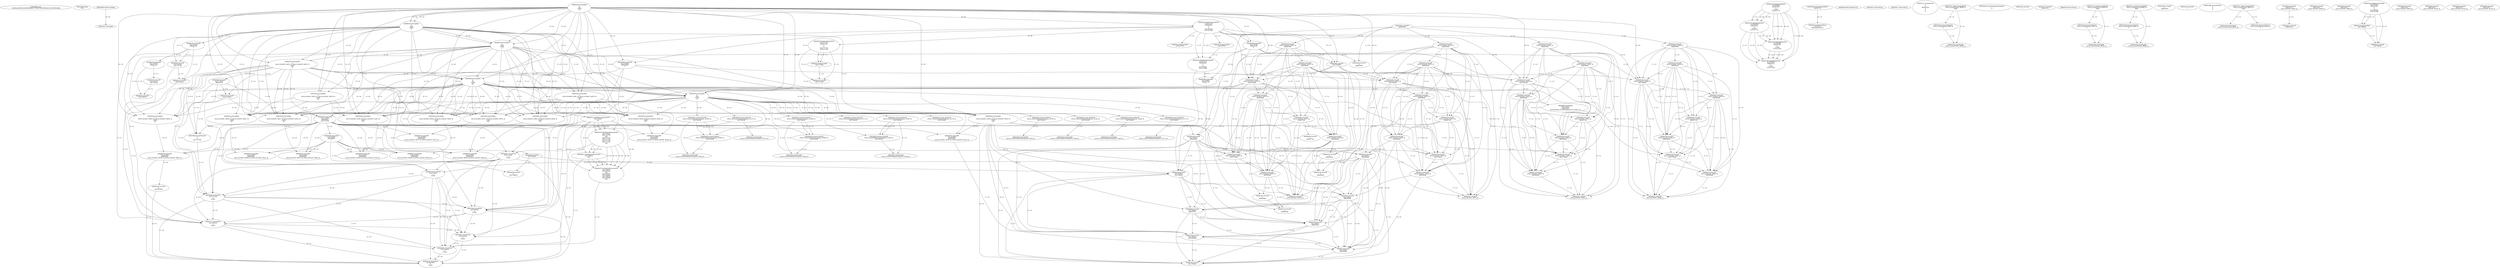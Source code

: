 // Global SCDG with merge call
digraph {
	0 [label="268454688.main
e7b605aaf4556e3626fd05dffabbf773788075d1feb80548c291d3555fe3dd06"]
	1 [label="268454699.Sleep
1000"]
	2 [label="268450908.GetProcessHeap
"]
	3 [label="268465424.VirtualAlloc
0
128
12288
4"]
	4 [label="268465190.RegOpenKeyExW
2147483650
268501000
0
131097
2147417172"]
	5 [label="268465223.RegQueryValueExW
2147417376
268500984
0
0
3221762048
2147417188"]
	3 -> 5 [label="(0-->5)"]
	6 [label="268465239.RegCloseKey
2147417376"]
	5 -> 6 [label="(1-->1)"]
	7 [label="268465489.wsprintfW
3221762048
268501104
0"]
	3 -> 7 [label="(0-->1)"]
	5 -> 7 [label="(5-->1)"]
	8 [label="268466183.VirtualAlloc
0
1024
12288
4"]
	3 -> 8 [label="(3-->3)"]
	3 -> 8 [label="(4-->4)"]
	9 [label="268466202.VirtualAlloc
0
3596
12288
4"]
	3 -> 9 [label="(3-->3)"]
	8 -> 9 [label="(3-->3)"]
	3 -> 9 [label="(4-->4)"]
	8 -> 9 [label="(4-->4)"]
	10 [label="268466212.GetWindowsDirectoryW
3221770240
256"]
	9 -> 10 [label="(0-->1)"]
	11 [label="268466270.GetVolumeInformationW
3221770240
3221770752
256
3221771776
3221771784
3221771780
3221771264
256"]
	9 -> 11 [label="(0-->1)"]
	10 -> 11 [label="(1-->1)"]
	10 -> 11 [label="(2-->3)"]
	10 -> 11 [label="(2-->8)"]
	12 [label="268465190.RegOpenKeyExW
2147483650
268501632
0
131097
2147417172"]
	4 -> 12 [label="(1-->1)"]
	4 -> 12 [label="(4-->4)"]
	4 -> 12 [label="(5-->5)"]
	13 [label="268466376.wsprintfW
3221766144
268501204
0"]
	8 -> 13 [label="(0-->1)"]
	14 [label="268466397.lstrcatW
3221766144
3221771788"]
	8 -> 14 [label="(0-->1)"]
	13 -> 14 [label="(1-->1)"]
	15 [label="268466409.GetModuleHandleW
268501752"]
	16 [label="268466416.GetProcAddress
270536744
RtlComputeCrc32"]
	15 -> 16 [label="(0-->1)"]
	17 [label="268466432.lstrlenW
3221766144"]
	8 -> 17 [label="(0-->1)"]
	13 -> 17 [label="(1-->1)"]
	14 -> 17 [label="(1-->1)"]
	18 [label="268466449.RtlComputeCrc32
"]
	19 [label="268466481.VirtualFree
3221770240
0
32768"]
	9 -> 19 [label="(0-->1)"]
	10 -> 19 [label="(1-->1)"]
	11 -> 19 [label="(1-->1)"]
	20 [label="268464882.lstrlenW
3221762048"]
	3 -> 20 [label="(0-->1)"]
	5 -> 20 [label="(5-->1)"]
	7 -> 20 [label="(1-->1)"]
	21 [label="268464893.lstrlenW
268497860"]
	22 [label="268453932.VirtualAlloc
0
retval_lstrlenW_32853_32_retval_lstrlenW_32850_32
12288
64"]
	3 -> 22 [label="(3-->3)"]
	8 -> 22 [label="(3-->3)"]
	9 -> 22 [label="(3-->3)"]
	23 [label="268453967.lstrcpyW
3221774336
268497976"]
	22 -> 23 [label="(0-->1)"]
	24 [label="268453974.lstrlenW
3221774336"]
	22 -> 24 [label="(0-->1)"]
	23 -> 24 [label="(1-->1)"]
	25 [label="268464425.lstrcatW
retval_lstrlenW_32878_32
268497860"]
	21 -> 25 [label="(1-->2)"]
	26 [label="268464433.lstrcatW
retval_lstrlenW_32878_32
268500944"]
	25 -> 26 [label="(1-->1)"]
	27 [label="268464439.lstrcatW
retval_lstrlenW_32878_32
3221762048"]
	25 -> 27 [label="(1-->1)"]
	26 -> 27 [label="(1-->1)"]
	3 -> 27 [label="(0-->2)"]
	5 -> 27 [label="(5-->2)"]
	7 -> 27 [label="(1-->2)"]
	20 -> 27 [label="(1-->2)"]
	28 [label="268464447.lstrcatW
retval_lstrlenW_32878_32
268500948"]
	25 -> 28 [label="(1-->1)"]
	26 -> 28 [label="(1-->1)"]
	27 -> 28 [label="(1-->1)"]
	29 [label="268464636.VirtualAlloc
0
66
12288
64"]
	3 -> 29 [label="(3-->3)"]
	8 -> 29 [label="(3-->3)"]
	9 -> 29 [label="(3-->3)"]
	22 -> 29 [label="(3-->3)"]
	22 -> 29 [label="(4-->4)"]
	30 [label="268464679.wsprintfW
3221778432
268500964
3221774336"]
	29 -> 30 [label="(0-->1)"]
	22 -> 30 [label="(0-->3)"]
	23 -> 30 [label="(1-->3)"]
	24 -> 30 [label="(1-->3)"]
	31 [label="268464692.lstrcatW
retval_lstrlenW_32878_32
268497764"]
	25 -> 31 [label="(1-->1)"]
	26 -> 31 [label="(1-->1)"]
	27 -> 31 [label="(1-->1)"]
	28 -> 31 [label="(1-->1)"]
	32 [label="268464700.lstrcatW
retval_lstrlenW_32878_32
268500944"]
	25 -> 32 [label="(1-->1)"]
	26 -> 32 [label="(1-->1)"]
	27 -> 32 [label="(1-->1)"]
	28 -> 32 [label="(1-->1)"]
	31 -> 32 [label="(1-->1)"]
	26 -> 32 [label="(2-->2)"]
	33 [label="268464706.lstrcatW
retval_lstrlenW_32878_32
3221778432"]
	25 -> 33 [label="(1-->1)"]
	26 -> 33 [label="(1-->1)"]
	27 -> 33 [label="(1-->1)"]
	28 -> 33 [label="(1-->1)"]
	31 -> 33 [label="(1-->1)"]
	32 -> 33 [label="(1-->1)"]
	29 -> 33 [label="(0-->2)"]
	30 -> 33 [label="(1-->2)"]
	34 [label="268464714.lstrcatW
retval_lstrlenW_32878_32
268500948"]
	25 -> 34 [label="(1-->1)"]
	26 -> 34 [label="(1-->1)"]
	27 -> 34 [label="(1-->1)"]
	28 -> 34 [label="(1-->1)"]
	31 -> 34 [label="(1-->1)"]
	32 -> 34 [label="(1-->1)"]
	33 -> 34 [label="(1-->1)"]
	28 -> 34 [label="(2-->2)"]
	35 [label="268464726.VirtualFree
3221778432
0
32768"]
	29 -> 35 [label="(0-->1)"]
	30 -> 35 [label="(1-->1)"]
	33 -> 35 [label="(2-->1)"]
	19 -> 35 [label="(3-->3)"]
	36 [label="268464767.lstrlenW
retval_lstrlenW_32878_32"]
	25 -> 36 [label="(1-->1)"]
	26 -> 36 [label="(1-->1)"]
	27 -> 36 [label="(1-->1)"]
	28 -> 36 [label="(1-->1)"]
	31 -> 36 [label="(1-->1)"]
	32 -> 36 [label="(1-->1)"]
	33 -> 36 [label="(1-->1)"]
	34 -> 36 [label="(1-->1)"]
	37 [label="268453998.CreateMutexW
0
0
3221774336"]
	22 -> 37 [label="(0-->3)"]
	23 -> 37 [label="(1-->3)"]
	24 -> 37 [label="(1-->3)"]
	30 -> 37 [label="(3-->3)"]
	38 [label="268454010.GetLastError
"]
	39 [label="268454017.GetLastError
"]
	40 [label="268454043.VirtualFree
3221774336
0
32768"]
	22 -> 40 [label="(0-->1)"]
	23 -> 40 [label="(1-->1)"]
	24 -> 40 [label="(1-->1)"]
	30 -> 40 [label="(3-->1)"]
	37 -> 40 [label="(3-->1)"]
	19 -> 40 [label="(3-->3)"]
	35 -> 40 [label="(3-->3)"]
	41 [label="268467629.VirtualFree
3221762048
0
32768"]
	3 -> 41 [label="(0-->1)"]
	5 -> 41 [label="(5-->1)"]
	7 -> 41 [label="(1-->1)"]
	20 -> 41 [label="(1-->1)"]
	27 -> 41 [label="(2-->1)"]
	19 -> 41 [label="(3-->3)"]
	35 -> 41 [label="(3-->3)"]
	40 -> 41 [label="(3-->3)"]
	42 [label="268467737.VirtualFree
3221766144
0
32768"]
	8 -> 42 [label="(0-->1)"]
	13 -> 42 [label="(1-->1)"]
	14 -> 42 [label="(1-->1)"]
	17 -> 42 [label="(1-->1)"]
	19 -> 42 [label="(3-->3)"]
	35 -> 42 [label="(3-->3)"]
	40 -> 42 [label="(3-->3)"]
	41 -> 42 [label="(3-->3)"]
	43 [label="268454737.CreateThread
0
0
268447024
0
0
0"]
	44 [label="268454761.WaitForSingleObject
retval_CreateThread_32999_32
5000"]
	45 [label="268454780.TerminateThread
retval_CreateThread_32999_32
0"]
	44 -> 45 [label="(1-->1)"]
	46 [label="268454790.CloseHandle
retval_CreateThread_32999_32"]
	44 -> 46 [label="(1-->1)"]
	45 -> 46 [label="(1-->1)"]
	47 [label="268454450.CreateToolhelp32Snapshot
2
0"]
	48 [label="268454476.VirtualAlloc
0
556
12288
4"]
	3 -> 48 [label="(3-->3)"]
	8 -> 48 [label="(3-->3)"]
	9 -> 48 [label="(3-->3)"]
	22 -> 48 [label="(3-->3)"]
	29 -> 48 [label="(3-->3)"]
	3 -> 48 [label="(4-->4)"]
	8 -> 48 [label="(4-->4)"]
	9 -> 48 [label="(4-->4)"]
	49 [label="268454533.lstrcmpiW
"]
	2 -> 49 [label="(0-->0)"]
	50 [label="268454602.Process32NextW
retval_CreateToolhelp32Snapshot_33170_32
3221782528"]
	48 -> 50 [label="(0-->2)"]
	51 [label="268454627.VirtualFree
3221782528
0
32768"]
	48 -> 51 [label="(0-->1)"]
	50 -> 51 [label="(2-->1)"]
	19 -> 51 [label="(3-->3)"]
	35 -> 51 [label="(3-->3)"]
	40 -> 51 [label="(3-->3)"]
	41 -> 51 [label="(3-->3)"]
	42 -> 51 [label="(3-->3)"]
	52 [label="268454634.CloseHandle
retval_CreateToolhelp32Snapshot_33170_32"]
	50 -> 52 [label="(1-->1)"]
	53 [label="268465190.RegOpenKeyExW
2147483650
268501000
0
131097
2147417052"]
	4 -> 53 [label="(1-->1)"]
	12 -> 53 [label="(1-->1)"]
	4 -> 53 [label="(2-->2)"]
	4 -> 53 [label="(4-->4)"]
	12 -> 53 [label="(4-->4)"]
	54 [label="268465489.wsprintfW
3221786624
268500964
0"]
	30 -> 54 [label="(2-->2)"]
	55 [label="268466212.GetWindowsDirectoryW
3221794816
256"]
	10 -> 55 [label="(2-->2)"]
	11 -> 55 [label="(3-->2)"]
	11 -> 55 [label="(8-->2)"]
	56 [label="268466270.GetVolumeInformationW
3221794816
3221795328
256
3221796352
3221796360
3221796356
3221795840
256"]
	55 -> 56 [label="(1-->1)"]
	10 -> 56 [label="(2-->3)"]
	11 -> 56 [label="(3-->3)"]
	11 -> 56 [label="(8-->3)"]
	55 -> 56 [label="(2-->3)"]
	10 -> 56 [label="(2-->8)"]
	11 -> 56 [label="(3-->8)"]
	11 -> 56 [label="(8-->8)"]
	55 -> 56 [label="(2-->8)"]
	57 [label="268465190.RegOpenKeyExW
2147483650
268501632
0
131097
2147417052"]
	4 -> 57 [label="(1-->1)"]
	12 -> 57 [label="(1-->1)"]
	53 -> 57 [label="(1-->1)"]
	12 -> 57 [label="(2-->2)"]
	4 -> 57 [label="(4-->4)"]
	12 -> 57 [label="(4-->4)"]
	53 -> 57 [label="(4-->4)"]
	53 -> 57 [label="(5-->5)"]
	58 [label="268466376.wsprintfW
3221790720
268501204
0"]
	13 -> 58 [label="(2-->2)"]
	59 [label="268466397.lstrcatW
3221790720
3221796364"]
	58 -> 59 [label="(1-->1)"]
	60 [label="268466432.lstrlenW
3221790720"]
	58 -> 60 [label="(1-->1)"]
	59 -> 60 [label="(1-->1)"]
	61 [label="268466481.VirtualFree
3221794816
0
32768"]
	55 -> 61 [label="(1-->1)"]
	56 -> 61 [label="(1-->1)"]
	19 -> 61 [label="(3-->3)"]
	35 -> 61 [label="(3-->3)"]
	40 -> 61 [label="(3-->3)"]
	41 -> 61 [label="(3-->3)"]
	42 -> 61 [label="(3-->3)"]
	51 -> 61 [label="(3-->3)"]
	62 [label="268464882.lstrlenW
3221786624"]
	54 -> 62 [label="(1-->1)"]
	63 [label="268452641.VirtualAlloc
0
retval_lstrlenW_34839_32_retval_lstrlenW_34834_32
12288
64"]
	3 -> 63 [label="(3-->3)"]
	8 -> 63 [label="(3-->3)"]
	9 -> 63 [label="(3-->3)"]
	22 -> 63 [label="(3-->3)"]
	29 -> 63 [label="(3-->3)"]
	48 -> 63 [label="(3-->3)"]
	22 -> 63 [label="(4-->4)"]
	29 -> 63 [label="(4-->4)"]
	64 [label="268464425.lstrcatW
0
268497860"]
	21 -> 64 [label="(1-->2)"]
	25 -> 64 [label="(2-->2)"]
	65 [label="268464433.lstrcatW
0
268500944"]
	26 -> 65 [label="(2-->2)"]
	32 -> 65 [label="(2-->2)"]
	66 [label="268464439.lstrcatW
0
3221786624"]
	54 -> 66 [label="(1-->2)"]
	62 -> 66 [label="(1-->2)"]
	67 [label="268464447.lstrcatW
0
268500948"]
	28 -> 67 [label="(2-->2)"]
	34 -> 67 [label="(2-->2)"]
	68 [label="268464679.wsprintfW
3221803008
268500964
retval_lstrlenW_34839_32_retval_lstrlenW_34834_32"]
	30 -> 68 [label="(2-->2)"]
	54 -> 68 [label="(2-->2)"]
	63 -> 68 [label="(2-->3)"]
	69 [label="268464692.lstrcatW
0
268497764"]
	31 -> 69 [label="(2-->2)"]
	70 [label="268464700.lstrcatW
0
268500944"]
	26 -> 70 [label="(2-->2)"]
	32 -> 70 [label="(2-->2)"]
	65 -> 70 [label="(2-->2)"]
	71 [label="268464706.lstrcatW
0
3221803008"]
	68 -> 71 [label="(1-->2)"]
	72 [label="268464714.lstrcatW
0
268500948"]
	28 -> 72 [label="(2-->2)"]
	34 -> 72 [label="(2-->2)"]
	67 -> 72 [label="(2-->2)"]
	73 [label="268464726.VirtualFree
3221803008
0
32768"]
	68 -> 73 [label="(1-->1)"]
	71 -> 73 [label="(2-->1)"]
	19 -> 73 [label="(3-->3)"]
	35 -> 73 [label="(3-->3)"]
	40 -> 73 [label="(3-->3)"]
	41 -> 73 [label="(3-->3)"]
	42 -> 73 [label="(3-->3)"]
	51 -> 73 [label="(3-->3)"]
	61 -> 73 [label="(3-->3)"]
	74 [label="268464767.lstrlenW
0"]
	75 [label="268452707.lstrlenW
268497912"]
	76 [label="268465254.GetLastError
"]
	77 [label="268465263.RegCloseKey
2147417376"]
	5 -> 77 [label="(1-->1)"]
	78 [label="268465489.wsprintfW
3221762048
268500964
0"]
	3 -> 78 [label="(0-->1)"]
	5 -> 78 [label="(5-->1)"]
	79 [label="268453932.VirtualAlloc
0
retval_lstrlenW_32851_32_retval_lstrlenW_32854_32
12288
64"]
	3 -> 79 [label="(3-->3)"]
	8 -> 79 [label="(3-->3)"]
	9 -> 79 [label="(3-->3)"]
	80 [label="268464425.lstrcatW
retval_lstrlenW_32879_32
268497860"]
	21 -> 80 [label="(1-->2)"]
	81 [label="268464433.lstrcatW
retval_lstrlenW_32879_32
268500944"]
	80 -> 81 [label="(1-->1)"]
	82 [label="268464439.lstrcatW
retval_lstrlenW_32879_32
3221762048"]
	80 -> 82 [label="(1-->1)"]
	81 -> 82 [label="(1-->1)"]
	3 -> 82 [label="(0-->2)"]
	5 -> 82 [label="(5-->2)"]
	20 -> 82 [label="(1-->2)"]
	78 -> 82 [label="(1-->2)"]
	83 [label="268464447.lstrcatW
retval_lstrlenW_32879_32
268500948"]
	80 -> 83 [label="(1-->1)"]
	81 -> 83 [label="(1-->1)"]
	82 -> 83 [label="(1-->1)"]
	84 [label="268464692.lstrcatW
retval_lstrlenW_32879_32
268497764"]
	80 -> 84 [label="(1-->1)"]
	81 -> 84 [label="(1-->1)"]
	82 -> 84 [label="(1-->1)"]
	83 -> 84 [label="(1-->1)"]
	85 [label="268464700.lstrcatW
retval_lstrlenW_32879_32
268500944"]
	80 -> 85 [label="(1-->1)"]
	81 -> 85 [label="(1-->1)"]
	82 -> 85 [label="(1-->1)"]
	83 -> 85 [label="(1-->1)"]
	84 -> 85 [label="(1-->1)"]
	81 -> 85 [label="(2-->2)"]
	86 [label="268464706.lstrcatW
retval_lstrlenW_32879_32
3221778432"]
	80 -> 86 [label="(1-->1)"]
	81 -> 86 [label="(1-->1)"]
	82 -> 86 [label="(1-->1)"]
	83 -> 86 [label="(1-->1)"]
	84 -> 86 [label="(1-->1)"]
	85 -> 86 [label="(1-->1)"]
	29 -> 86 [label="(0-->2)"]
	30 -> 86 [label="(1-->2)"]
	87 [label="268464714.lstrcatW
retval_lstrlenW_32879_32
268500948"]
	80 -> 87 [label="(1-->1)"]
	81 -> 87 [label="(1-->1)"]
	82 -> 87 [label="(1-->1)"]
	83 -> 87 [label="(1-->1)"]
	84 -> 87 [label="(1-->1)"]
	85 -> 87 [label="(1-->1)"]
	86 -> 87 [label="(1-->1)"]
	83 -> 87 [label="(2-->2)"]
	88 [label="268464767.lstrlenW
retval_lstrlenW_32879_32"]
	80 -> 88 [label="(1-->1)"]
	81 -> 88 [label="(1-->1)"]
	82 -> 88 [label="(1-->1)"]
	83 -> 88 [label="(1-->1)"]
	84 -> 88 [label="(1-->1)"]
	85 -> 88 [label="(1-->1)"]
	86 -> 88 [label="(1-->1)"]
	87 -> 88 [label="(1-->1)"]
	89 [label="268454761.WaitForSingleObject
retval_CreateThread_33000_32
5000"]
	90 [label="268454780.TerminateThread
retval_CreateThread_33000_32
0"]
	89 -> 90 [label="(1-->1)"]
	91 [label="268454790.CloseHandle
retval_CreateThread_33000_32"]
	89 -> 91 [label="(1-->1)"]
	90 -> 91 [label="(1-->1)"]
	92 [label="268454602.Process32NextW
retval_CreateToolhelp32Snapshot_33171_32
3221782528"]
	48 -> 92 [label="(0-->2)"]
	93 [label="268454634.CloseHandle
retval_CreateToolhelp32Snapshot_33171_32"]
	92 -> 93 [label="(1-->1)"]
	94 [label="268452641.VirtualAlloc
0
retval_lstrlenW_34840_32_retval_lstrlenW_34835_32
12288
64"]
	3 -> 94 [label="(3-->3)"]
	8 -> 94 [label="(3-->3)"]
	9 -> 94 [label="(3-->3)"]
	29 -> 94 [label="(3-->3)"]
	48 -> 94 [label="(3-->3)"]
	79 -> 94 [label="(3-->3)"]
	29 -> 94 [label="(4-->4)"]
	79 -> 94 [label="(4-->4)"]
	95 [label="268464679.wsprintfW
3221803008
268500964
retval_lstrlenW_34840_32_retval_lstrlenW_34835_32"]
	30 -> 95 [label="(2-->2)"]
	54 -> 95 [label="(2-->2)"]
	78 -> 95 [label="(2-->2)"]
	94 -> 95 [label="(2-->3)"]
	96 [label="268465223.RegQueryValueExW
3221771788
268501592
0
0
3221771788
2147417188"]
	5 -> 96 [label="(6-->6)"]
	97 [label="268465239.RegCloseKey
3221771788"]
	96 -> 97 [label="(1-->1)"]
	96 -> 97 [label="(5-->1)"]
	98 [label="268466320.lstrlenW
3221771788"]
	96 -> 98 [label="(1-->1)"]
	96 -> 98 [label="(5-->1)"]
	97 -> 98 [label="(1-->1)"]
	99 [label="268453932.VirtualAlloc
0
retval_lstrlenW_32833_32_retval_lstrlenW_32830_32
12288
64"]
	3 -> 99 [label="(3-->3)"]
	8 -> 99 [label="(3-->3)"]
	9 -> 99 [label="(3-->3)"]
	100 [label="268464425.lstrcatW
retval_lstrlenW_32852_32
268497860"]
	21 -> 100 [label="(1-->2)"]
	101 [label="268464433.lstrcatW
retval_lstrlenW_32852_32
268500944"]
	100 -> 101 [label="(1-->1)"]
	102 [label="268464439.lstrcatW
retval_lstrlenW_32852_32
3221762048"]
	100 -> 102 [label="(1-->1)"]
	101 -> 102 [label="(1-->1)"]
	3 -> 102 [label="(0-->2)"]
	5 -> 102 [label="(5-->2)"]
	7 -> 102 [label="(1-->2)"]
	20 -> 102 [label="(1-->2)"]
	103 [label="268464447.lstrcatW
retval_lstrlenW_32852_32
268500948"]
	100 -> 103 [label="(1-->1)"]
	101 -> 103 [label="(1-->1)"]
	102 -> 103 [label="(1-->1)"]
	104 [label="268464692.lstrcatW
retval_lstrlenW_32852_32
268497764"]
	100 -> 104 [label="(1-->1)"]
	101 -> 104 [label="(1-->1)"]
	102 -> 104 [label="(1-->1)"]
	103 -> 104 [label="(1-->1)"]
	105 [label="268464700.lstrcatW
retval_lstrlenW_32852_32
268500944"]
	100 -> 105 [label="(1-->1)"]
	101 -> 105 [label="(1-->1)"]
	102 -> 105 [label="(1-->1)"]
	103 -> 105 [label="(1-->1)"]
	104 -> 105 [label="(1-->1)"]
	101 -> 105 [label="(2-->2)"]
	106 [label="268464706.lstrcatW
retval_lstrlenW_32852_32
3221778432"]
	100 -> 106 [label="(1-->1)"]
	101 -> 106 [label="(1-->1)"]
	102 -> 106 [label="(1-->1)"]
	103 -> 106 [label="(1-->1)"]
	104 -> 106 [label="(1-->1)"]
	105 -> 106 [label="(1-->1)"]
	29 -> 106 [label="(0-->2)"]
	30 -> 106 [label="(1-->2)"]
	107 [label="268464714.lstrcatW
retval_lstrlenW_32852_32
268500948"]
	100 -> 107 [label="(1-->1)"]
	101 -> 107 [label="(1-->1)"]
	102 -> 107 [label="(1-->1)"]
	103 -> 107 [label="(1-->1)"]
	104 -> 107 [label="(1-->1)"]
	105 -> 107 [label="(1-->1)"]
	106 -> 107 [label="(1-->1)"]
	103 -> 107 [label="(2-->2)"]
	108 [label="268464767.lstrlenW
retval_lstrlenW_32852_32"]
	100 -> 108 [label="(1-->1)"]
	101 -> 108 [label="(1-->1)"]
	102 -> 108 [label="(1-->1)"]
	103 -> 108 [label="(1-->1)"]
	104 -> 108 [label="(1-->1)"]
	105 -> 108 [label="(1-->1)"]
	106 -> 108 [label="(1-->1)"]
	107 -> 108 [label="(1-->1)"]
	109 [label="268454761.WaitForSingleObject
retval_CreateThread_32998_32
5000"]
	110 [label="268454780.TerminateThread
retval_CreateThread_32998_32
0"]
	109 -> 110 [label="(1-->1)"]
	111 [label="268454790.CloseHandle
retval_CreateThread_32998_32"]
	109 -> 111 [label="(1-->1)"]
	110 -> 111 [label="(1-->1)"]
	112 [label="268454501.Process32FirstW
retval_CreateToolhelp32Snapshot_33169_32
3221782528"]
	48 -> 112 [label="(0-->2)"]
	113 [label="268454602.Process32NextW
retval_CreateToolhelp32Snapshot_33169_32
3221782528"]
	112 -> 113 [label="(1-->1)"]
	48 -> 113 [label="(0-->2)"]
	112 -> 113 [label="(2-->2)"]
	114 [label="268454634.CloseHandle
retval_CreateToolhelp32Snapshot_33169_32"]
	112 -> 114 [label="(1-->1)"]
	113 -> 114 [label="(1-->1)"]
	115 [label="268452641.VirtualAlloc
0
retval_lstrlenW_34836_32_retval_lstrlenW_34841_32
12288
64"]
	3 -> 115 [label="(3-->3)"]
	8 -> 115 [label="(3-->3)"]
	9 -> 115 [label="(3-->3)"]
	29 -> 115 [label="(3-->3)"]
	48 -> 115 [label="(3-->3)"]
	99 -> 115 [label="(3-->3)"]
	29 -> 115 [label="(4-->4)"]
	99 -> 115 [label="(4-->4)"]
	116 [label="268464679.wsprintfW
3221803008
268500964
retval_lstrlenW_34836_32_retval_lstrlenW_34841_32"]
	30 -> 116 [label="(2-->2)"]
	54 -> 116 [label="(2-->2)"]
	115 -> 116 [label="(2-->3)"]
	117 [label="268454501.Process32FirstW
retval_CreateToolhelp32Snapshot_33170_32
3221782528"]
	48 -> 117 [label="(0-->2)"]
	118 [label="268452641.VirtualAlloc
0
retval_lstrlenW_34837_32_retval_lstrlenW_34842_32
12288
64"]
	3 -> 118 [label="(3-->3)"]
	8 -> 118 [label="(3-->3)"]
	9 -> 118 [label="(3-->3)"]
	22 -> 118 [label="(3-->3)"]
	29 -> 118 [label="(3-->3)"]
	48 -> 118 [label="(3-->3)"]
	22 -> 118 [label="(4-->4)"]
	29 -> 118 [label="(4-->4)"]
	119 [label="268464679.wsprintfW
3221803008
268500964
retval_lstrlenW_34837_32_retval_lstrlenW_34842_32"]
	30 -> 119 [label="(2-->2)"]
	54 -> 119 [label="(2-->2)"]
	118 -> 119 [label="(2-->3)"]
	120 [label="268454501.Process32FirstW
retval_CreateToolhelp32Snapshot_33171_32
3221782528"]
	48 -> 120 [label="(0-->2)"]
	121 [label="268452641.VirtualAlloc
0
retval_lstrlenW_34843_32_retval_lstrlenW_34838_32
12288
64"]
	3 -> 121 [label="(3-->3)"]
	8 -> 121 [label="(3-->3)"]
	9 -> 121 [label="(3-->3)"]
	29 -> 121 [label="(3-->3)"]
	48 -> 121 [label="(3-->3)"]
	79 -> 121 [label="(3-->3)"]
	29 -> 121 [label="(4-->4)"]
	79 -> 121 [label="(4-->4)"]
	122 [label="268464679.wsprintfW
3221803008
268500964
retval_lstrlenW_34843_32_retval_lstrlenW_34838_32"]
	30 -> 122 [label="(2-->2)"]
	54 -> 122 [label="(2-->2)"]
	78 -> 122 [label="(2-->2)"]
	121 -> 122 [label="(2-->3)"]
	123 [label="268454501.Process32FirstW
retval_CreateToolhelp32Snapshot_33093_32
3221782528"]
	48 -> 123 [label="(0-->2)"]
	124 [label="268454602.Process32NextW
retval_CreateToolhelp32Snapshot_33093_32
3221782528"]
	123 -> 124 [label="(1-->1)"]
	48 -> 124 [label="(0-->2)"]
	123 -> 124 [label="(2-->2)"]
	125 [label="268454634.CloseHandle
retval_CreateToolhelp32Snapshot_33093_32"]
	123 -> 125 [label="(1-->1)"]
	124 -> 125 [label="(1-->1)"]
	126 [label="268453967.lstrcpyW
0
268497976"]
	127 [label="268453974.lstrlenW
0"]
	128 [label="268464425.lstrcatW
retval_lstrlenW_32848_32
268497860"]
	21 -> 128 [label="(1-->2)"]
	129 [label="268464433.lstrcatW
retval_lstrlenW_32848_32
268500944"]
	128 -> 129 [label="(1-->1)"]
	130 [label="268464439.lstrcatW
retval_lstrlenW_32848_32
3221762048"]
	128 -> 130 [label="(1-->1)"]
	129 -> 130 [label="(1-->1)"]
	3 -> 130 [label="(0-->2)"]
	5 -> 130 [label="(5-->2)"]
	7 -> 130 [label="(1-->2)"]
	20 -> 130 [label="(1-->2)"]
	131 [label="268464447.lstrcatW
retval_lstrlenW_32848_32
268500948"]
	128 -> 131 [label="(1-->1)"]
	129 -> 131 [label="(1-->1)"]
	130 -> 131 [label="(1-->1)"]
	132 [label="268464662.wsprintfW
3221778432
268500952
unconstrained_ret_RtlComputeCrc32_32821_32"]
	29 -> 132 [label="(0-->1)"]
	133 [label="268464692.lstrcatW
retval_lstrlenW_32848_32
268497764"]
	128 -> 133 [label="(1-->1)"]
	129 -> 133 [label="(1-->1)"]
	130 -> 133 [label="(1-->1)"]
	131 -> 133 [label="(1-->1)"]
	134 [label="268464700.lstrcatW
retval_lstrlenW_32848_32
268500944"]
	128 -> 134 [label="(1-->1)"]
	129 -> 134 [label="(1-->1)"]
	130 -> 134 [label="(1-->1)"]
	131 -> 134 [label="(1-->1)"]
	133 -> 134 [label="(1-->1)"]
	129 -> 134 [label="(2-->2)"]
	135 [label="268464706.lstrcatW
retval_lstrlenW_32848_32
3221778432"]
	128 -> 135 [label="(1-->1)"]
	129 -> 135 [label="(1-->1)"]
	130 -> 135 [label="(1-->1)"]
	131 -> 135 [label="(1-->1)"]
	133 -> 135 [label="(1-->1)"]
	134 -> 135 [label="(1-->1)"]
	29 -> 135 [label="(0-->2)"]
	132 -> 135 [label="(1-->2)"]
	136 [label="268464714.lstrcatW
retval_lstrlenW_32848_32
268500948"]
	128 -> 136 [label="(1-->1)"]
	129 -> 136 [label="(1-->1)"]
	130 -> 136 [label="(1-->1)"]
	131 -> 136 [label="(1-->1)"]
	133 -> 136 [label="(1-->1)"]
	134 -> 136 [label="(1-->1)"]
	135 -> 136 [label="(1-->1)"]
	131 -> 136 [label="(2-->2)"]
	137 [label="268464767.lstrlenW
retval_lstrlenW_32848_32"]
	128 -> 137 [label="(1-->1)"]
	129 -> 137 [label="(1-->1)"]
	130 -> 137 [label="(1-->1)"]
	131 -> 137 [label="(1-->1)"]
	133 -> 137 [label="(1-->1)"]
	134 -> 137 [label="(1-->1)"]
	135 -> 137 [label="(1-->1)"]
	136 -> 137 [label="(1-->1)"]
	138 [label="268453998.CreateMutexW
0
0
0"]
	139 [label="268454761.WaitForSingleObject
retval_CreateThread_32944_32
5000"]
	140 [label="268454790.CloseHandle
retval_CreateThread_32944_32"]
	139 -> 140 [label="(1-->1)"]
	141 [label="268454501.Process32FirstW
retval_CreateToolhelp32Snapshot_33082_32
3221782528"]
	48 -> 141 [label="(0-->2)"]
	142 [label="268454602.Process32NextW
retval_CreateToolhelp32Snapshot_33082_32
3221782528"]
	141 -> 142 [label="(1-->1)"]
	48 -> 142 [label="(0-->2)"]
	141 -> 142 [label="(2-->2)"]
	143 [label="268454634.CloseHandle
retval_CreateToolhelp32Snapshot_33082_32"]
	141 -> 143 [label="(1-->1)"]
	142 -> 143 [label="(1-->1)"]
	144 [label="268465223.RegQueryValueExW
2147417376
268500984
0
0
3221786624
2147417068"]
	5 -> 144 [label="(1-->1)"]
	6 -> 144 [label="(1-->1)"]
	5 -> 144 [label="(2-->2)"]
	145 [label="268465489.wsprintfW
3221786624
268501104
0"]
	144 -> 145 [label="(5-->1)"]
	7 -> 145 [label="(2-->2)"]
	146 [label="268452641.VirtualAlloc
0
retval_lstrlenW_34164_32_retval_lstrlenW_34165_32
12288
64"]
	3 -> 146 [label="(3-->3)"]
	8 -> 146 [label="(3-->3)"]
	9 -> 146 [label="(3-->3)"]
	29 -> 146 [label="(3-->3)"]
	48 -> 146 [label="(3-->3)"]
	99 -> 146 [label="(3-->3)"]
	29 -> 146 [label="(4-->4)"]
	99 -> 146 [label="(4-->4)"]
	147 [label="268464679.wsprintfW
3221803008
268500964
retval_lstrlenW_34164_32_retval_lstrlenW_34165_32"]
	30 -> 147 [label="(2-->2)"]
	54 -> 147 [label="(2-->2)"]
	146 -> 147 [label="(2-->3)"]
	148 [label="268452834.lstrcpyW
268510272
retval_lstrlenW_35664_32"]
	149 [label="268452841.lstrlenW
268510272"]
	148 -> 149 [label="(1-->1)"]
	150 [label="268452641.VirtualAlloc
0
retval_lstrlenW_34538_32_retval_lstrlenW_34534_32
12288
64"]
	3 -> 150 [label="(3-->3)"]
	8 -> 150 [label="(3-->3)"]
	9 -> 150 [label="(3-->3)"]
	29 -> 150 [label="(3-->3)"]
	48 -> 150 [label="(3-->3)"]
	79 -> 150 [label="(3-->3)"]
	29 -> 150 [label="(4-->4)"]
	79 -> 150 [label="(4-->4)"]
	151 [label="268464425.lstrcatW
3221798912
268497860"]
	150 -> 151 [label="(0-->1)"]
	21 -> 151 [label="(1-->2)"]
	80 -> 151 [label="(2-->2)"]
	152 [label="268464433.lstrcatW
3221798912
268500944"]
	150 -> 152 [label="(0-->1)"]
	151 -> 152 [label="(1-->1)"]
	81 -> 152 [label="(2-->2)"]
	85 -> 152 [label="(2-->2)"]
	153 [label="268464439.lstrcatW
3221798912
3221786624"]
	150 -> 153 [label="(0-->1)"]
	151 -> 153 [label="(1-->1)"]
	152 -> 153 [label="(1-->1)"]
	62 -> 153 [label="(1-->2)"]
	144 -> 153 [label="(5-->2)"]
	145 -> 153 [label="(1-->2)"]
	154 [label="268464447.lstrcatW
3221798912
268500948"]
	150 -> 154 [label="(0-->1)"]
	151 -> 154 [label="(1-->1)"]
	152 -> 154 [label="(1-->1)"]
	153 -> 154 [label="(1-->1)"]
	83 -> 154 [label="(2-->2)"]
	87 -> 154 [label="(2-->2)"]
	155 [label="268464679.wsprintfW
3221803008
268500964
retval_lstrlenW_34538_32_retval_lstrlenW_34534_32"]
	30 -> 155 [label="(2-->2)"]
	78 -> 155 [label="(2-->2)"]
	150 -> 155 [label="(2-->3)"]
	156 [label="268464692.lstrcatW
3221798912
268497764"]
	150 -> 156 [label="(0-->1)"]
	151 -> 156 [label="(1-->1)"]
	152 -> 156 [label="(1-->1)"]
	153 -> 156 [label="(1-->1)"]
	154 -> 156 [label="(1-->1)"]
	84 -> 156 [label="(2-->2)"]
	157 [label="268464700.lstrcatW
3221798912
268500944"]
	150 -> 157 [label="(0-->1)"]
	151 -> 157 [label="(1-->1)"]
	152 -> 157 [label="(1-->1)"]
	153 -> 157 [label="(1-->1)"]
	154 -> 157 [label="(1-->1)"]
	156 -> 157 [label="(1-->1)"]
	81 -> 157 [label="(2-->2)"]
	85 -> 157 [label="(2-->2)"]
	152 -> 157 [label="(2-->2)"]
	158 [label="268464706.lstrcatW
3221798912
3221803008"]
	150 -> 158 [label="(0-->1)"]
	151 -> 158 [label="(1-->1)"]
	152 -> 158 [label="(1-->1)"]
	153 -> 158 [label="(1-->1)"]
	154 -> 158 [label="(1-->1)"]
	156 -> 158 [label="(1-->1)"]
	157 -> 158 [label="(1-->1)"]
	155 -> 158 [label="(1-->2)"]
	159 [label="268464714.lstrcatW
3221798912
268500948"]
	150 -> 159 [label="(0-->1)"]
	151 -> 159 [label="(1-->1)"]
	152 -> 159 [label="(1-->1)"]
	153 -> 159 [label="(1-->1)"]
	154 -> 159 [label="(1-->1)"]
	156 -> 159 [label="(1-->1)"]
	157 -> 159 [label="(1-->1)"]
	158 -> 159 [label="(1-->1)"]
	83 -> 159 [label="(2-->2)"]
	87 -> 159 [label="(2-->2)"]
	154 -> 159 [label="(2-->2)"]
	160 [label="268464767.lstrlenW
3221798912"]
	150 -> 160 [label="(0-->1)"]
	151 -> 160 [label="(1-->1)"]
	152 -> 160 [label="(1-->1)"]
	153 -> 160 [label="(1-->1)"]
	154 -> 160 [label="(1-->1)"]
	156 -> 160 [label="(1-->1)"]
	157 -> 160 [label="(1-->1)"]
	158 -> 160 [label="(1-->1)"]
	159 -> 160 [label="(1-->1)"]
	161 [label="268452834.lstrcpyW
268510272
retval_lstrlenW_35666_32"]
	162 [label="268452641.VirtualAlloc
0
retval_lstrlenW_34540_32_retval_lstrlenW_34536_32
12288
64"]
	3 -> 162 [label="(3-->3)"]
	8 -> 162 [label="(3-->3)"]
	9 -> 162 [label="(3-->3)"]
	29 -> 162 [label="(3-->3)"]
	48 -> 162 [label="(3-->3)"]
	79 -> 162 [label="(3-->3)"]
	29 -> 162 [label="(4-->4)"]
	79 -> 162 [label="(4-->4)"]
	163 [label="268464679.wsprintfW
3221803008
268500964
retval_lstrlenW_34540_32_retval_lstrlenW_34536_32"]
	30 -> 163 [label="(2-->2)"]
	78 -> 163 [label="(2-->2)"]
	162 -> 163 [label="(2-->3)"]
	164 [label="268452834.lstrcpyW
268510272
retval_lstrlenW_35668_32"]
	165 [label="268454602.Process32NextW
retval_CreateToolhelp32Snapshot_33109_32
3221782528"]
	48 -> 165 [label="(0-->2)"]
	166 [label="268454634.CloseHandle
retval_CreateToolhelp32Snapshot_33109_32"]
	165 -> 166 [label="(1-->1)"]
	167 [label="268465223.RegQueryValueExW
3221796364
268501592
0
0
3221796364
2147417068"]
	168 [label="268465239.RegCloseKey
3221796364"]
	167 -> 168 [label="(1-->1)"]
	167 -> 168 [label="(5-->1)"]
	169 [label="268466320.lstrlenW
3221796364"]
	167 -> 169 [label="(1-->1)"]
	167 -> 169 [label="(5-->1)"]
	168 -> 169 [label="(1-->1)"]
	170 [label="268452641.VirtualAlloc
0
retval_lstrlenW_34537_32_retval_lstrlenW_34533_32
12288
64"]
	3 -> 170 [label="(3-->3)"]
	8 -> 170 [label="(3-->3)"]
	9 -> 170 [label="(3-->3)"]
	22 -> 170 [label="(3-->3)"]
	29 -> 170 [label="(3-->3)"]
	48 -> 170 [label="(3-->3)"]
	22 -> 170 [label="(4-->4)"]
	29 -> 170 [label="(4-->4)"]
	171 [label="268464679.wsprintfW
3221803008
268500964
retval_lstrlenW_34537_32_retval_lstrlenW_34533_32"]
	30 -> 171 [label="(2-->2)"]
	170 -> 171 [label="(2-->3)"]
	172 [label="268452834.lstrcpyW
268510272
retval_lstrlenW_35665_32"]
	173 [label="268452834.lstrcpyW
268510272
retval_lstrlenW_36118_32"]
	174 [label="268452834.lstrcpyW
268510272
retval_lstrlenW_36120_32"]
	175 [label="268452834.lstrcpyW
268510272
retval_lstrlenW_36122_32"]
	176 [label="268454780.TerminateThread
retval_CreateThread_32944_32
0"]
	139 -> 176 [label="(1-->1)"]
	177 [label="268454602.Process32NextW
retval_CreateToolhelp32Snapshot_33106_32
3221782528"]
	48 -> 177 [label="(0-->2)"]
	178 [label="268454634.CloseHandle
retval_CreateToolhelp32Snapshot_33106_32"]
	177 -> 178 [label="(1-->1)"]
	179 [label="268454602.Process32NextW
retval_CreateToolhelp32Snapshot_33426_32
3221782528"]
	48 -> 179 [label="(0-->2)"]
	180 [label="268454634.CloseHandle
retval_CreateToolhelp32Snapshot_33426_32"]
	179 -> 180 [label="(1-->1)"]
}
